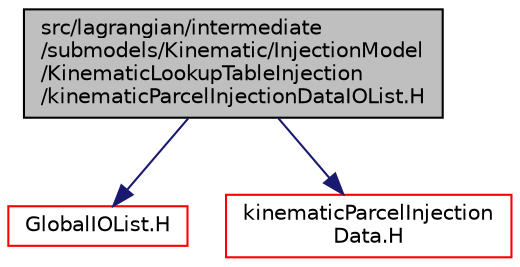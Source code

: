 digraph "src/lagrangian/intermediate/submodels/Kinematic/InjectionModel/KinematicLookupTableInjection/kinematicParcelInjectionDataIOList.H"
{
  bgcolor="transparent";
  edge [fontname="Helvetica",fontsize="10",labelfontname="Helvetica",labelfontsize="10"];
  node [fontname="Helvetica",fontsize="10",shape=record];
  Node1 [label="src/lagrangian/intermediate\l/submodels/Kinematic/InjectionModel\l/KinematicLookupTableInjection\l/kinematicParcelInjectionDataIOList.H",height=0.2,width=0.4,color="black", fillcolor="grey75", style="filled" fontcolor="black"];
  Node1 -> Node2 [color="midnightblue",fontsize="10",style="solid",fontname="Helvetica"];
  Node2 [label="GlobalIOList.H",height=0.2,width=0.4,color="red",URL="$GlobalIOList_8H.html"];
  Node1 -> Node3 [color="midnightblue",fontsize="10",style="solid",fontname="Helvetica"];
  Node3 [label="kinematicParcelInjection\lData.H",height=0.2,width=0.4,color="red",URL="$kinematicParcelInjectionData_8H.html"];
}
